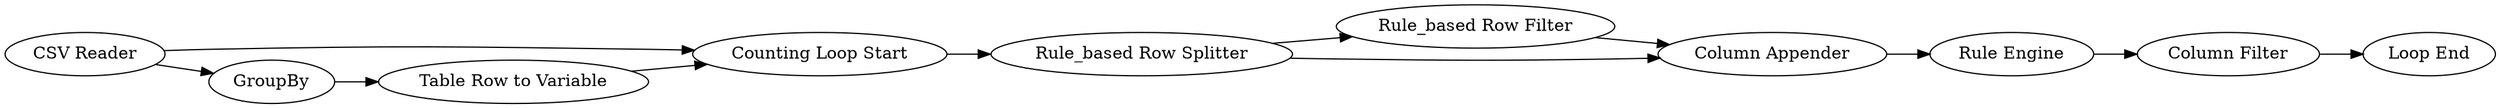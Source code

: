 digraph {
	1 [label="CSV Reader"]
	8 [label="Rule_based Row Splitter"]
	9 [label="Rule_based Row Filter"]
	13 [label="Column Appender"]
	17 [label="Column Filter"]
	20 [label="Rule Engine"]
	77 [label="Counting Loop Start"]
	78 [label="Loop End"]
	81 [label=GroupBy]
	82 [label="Table Row to Variable"]
	1 -> 81
	1 -> 77
	8 -> 13
	8 -> 9
	9 -> 13
	13 -> 20
	17 -> 78
	20 -> 17
	77 -> 8
	81 -> 82
	82 -> 77
	rankdir=LR
}
